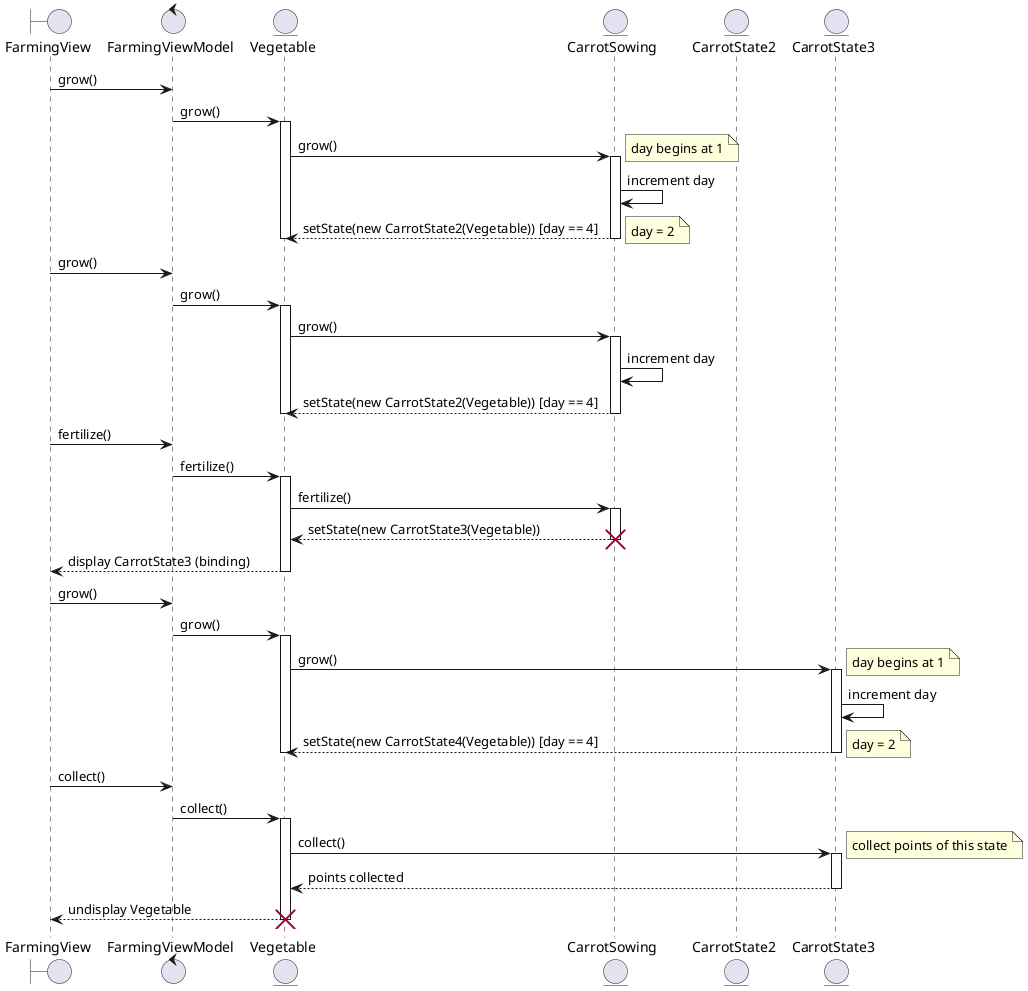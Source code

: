 @startuml

boundary FarmingView as view
control FarmingViewModel as vm
entity Vegetable as Vegetable
entity CarrotSowing as Sowing
entity CarrotState2 as State2
entity CarrotState3 as State3


view -> vm : grow()
vm -> Vegetable : grow()
activate Vegetable
Vegetable -> Sowing : grow()
activate Sowing
note right : day begins at 1
Sowing -> Sowing : increment day
return setState(new CarrotState2(Vegetable)) [day == 4]
note right : day = 2
deactivate Vegetable



view -> vm : grow()
vm -> Vegetable : grow()
activate Vegetable
Vegetable -> Sowing : grow()
activate Sowing
Sowing -> Sowing : increment day
return setState(new CarrotState2(Vegetable)) [day == 4]
deactivate Vegetable




view -> vm : fertilize()
vm -> Vegetable : fertilize()
activate Vegetable
Vegetable -> Sowing : fertilize()
activate Sowing
return setState(new CarrotState3(Vegetable))
destroy Sowing
Vegetable --> view : display CarrotState3 (binding)
deactivate Vegetable





view -> vm : grow()
vm -> Vegetable : grow()
activate Vegetable
Vegetable -> State3 : grow()
activate State3
note right : day begins at 1
State3 -> State3 : increment day
return setState(new CarrotState4(Vegetable)) [day == 4]
note right : day = 2
deactivate Vegetable





view -> vm : collect()
vm -> Vegetable : collect()
activate Vegetable
Vegetable -> State3 : collect()
activate State3
note right : collect points of this state
return points collected
Vegetable --> view : undisplay Vegetable
destroy Vegetable


@enduml